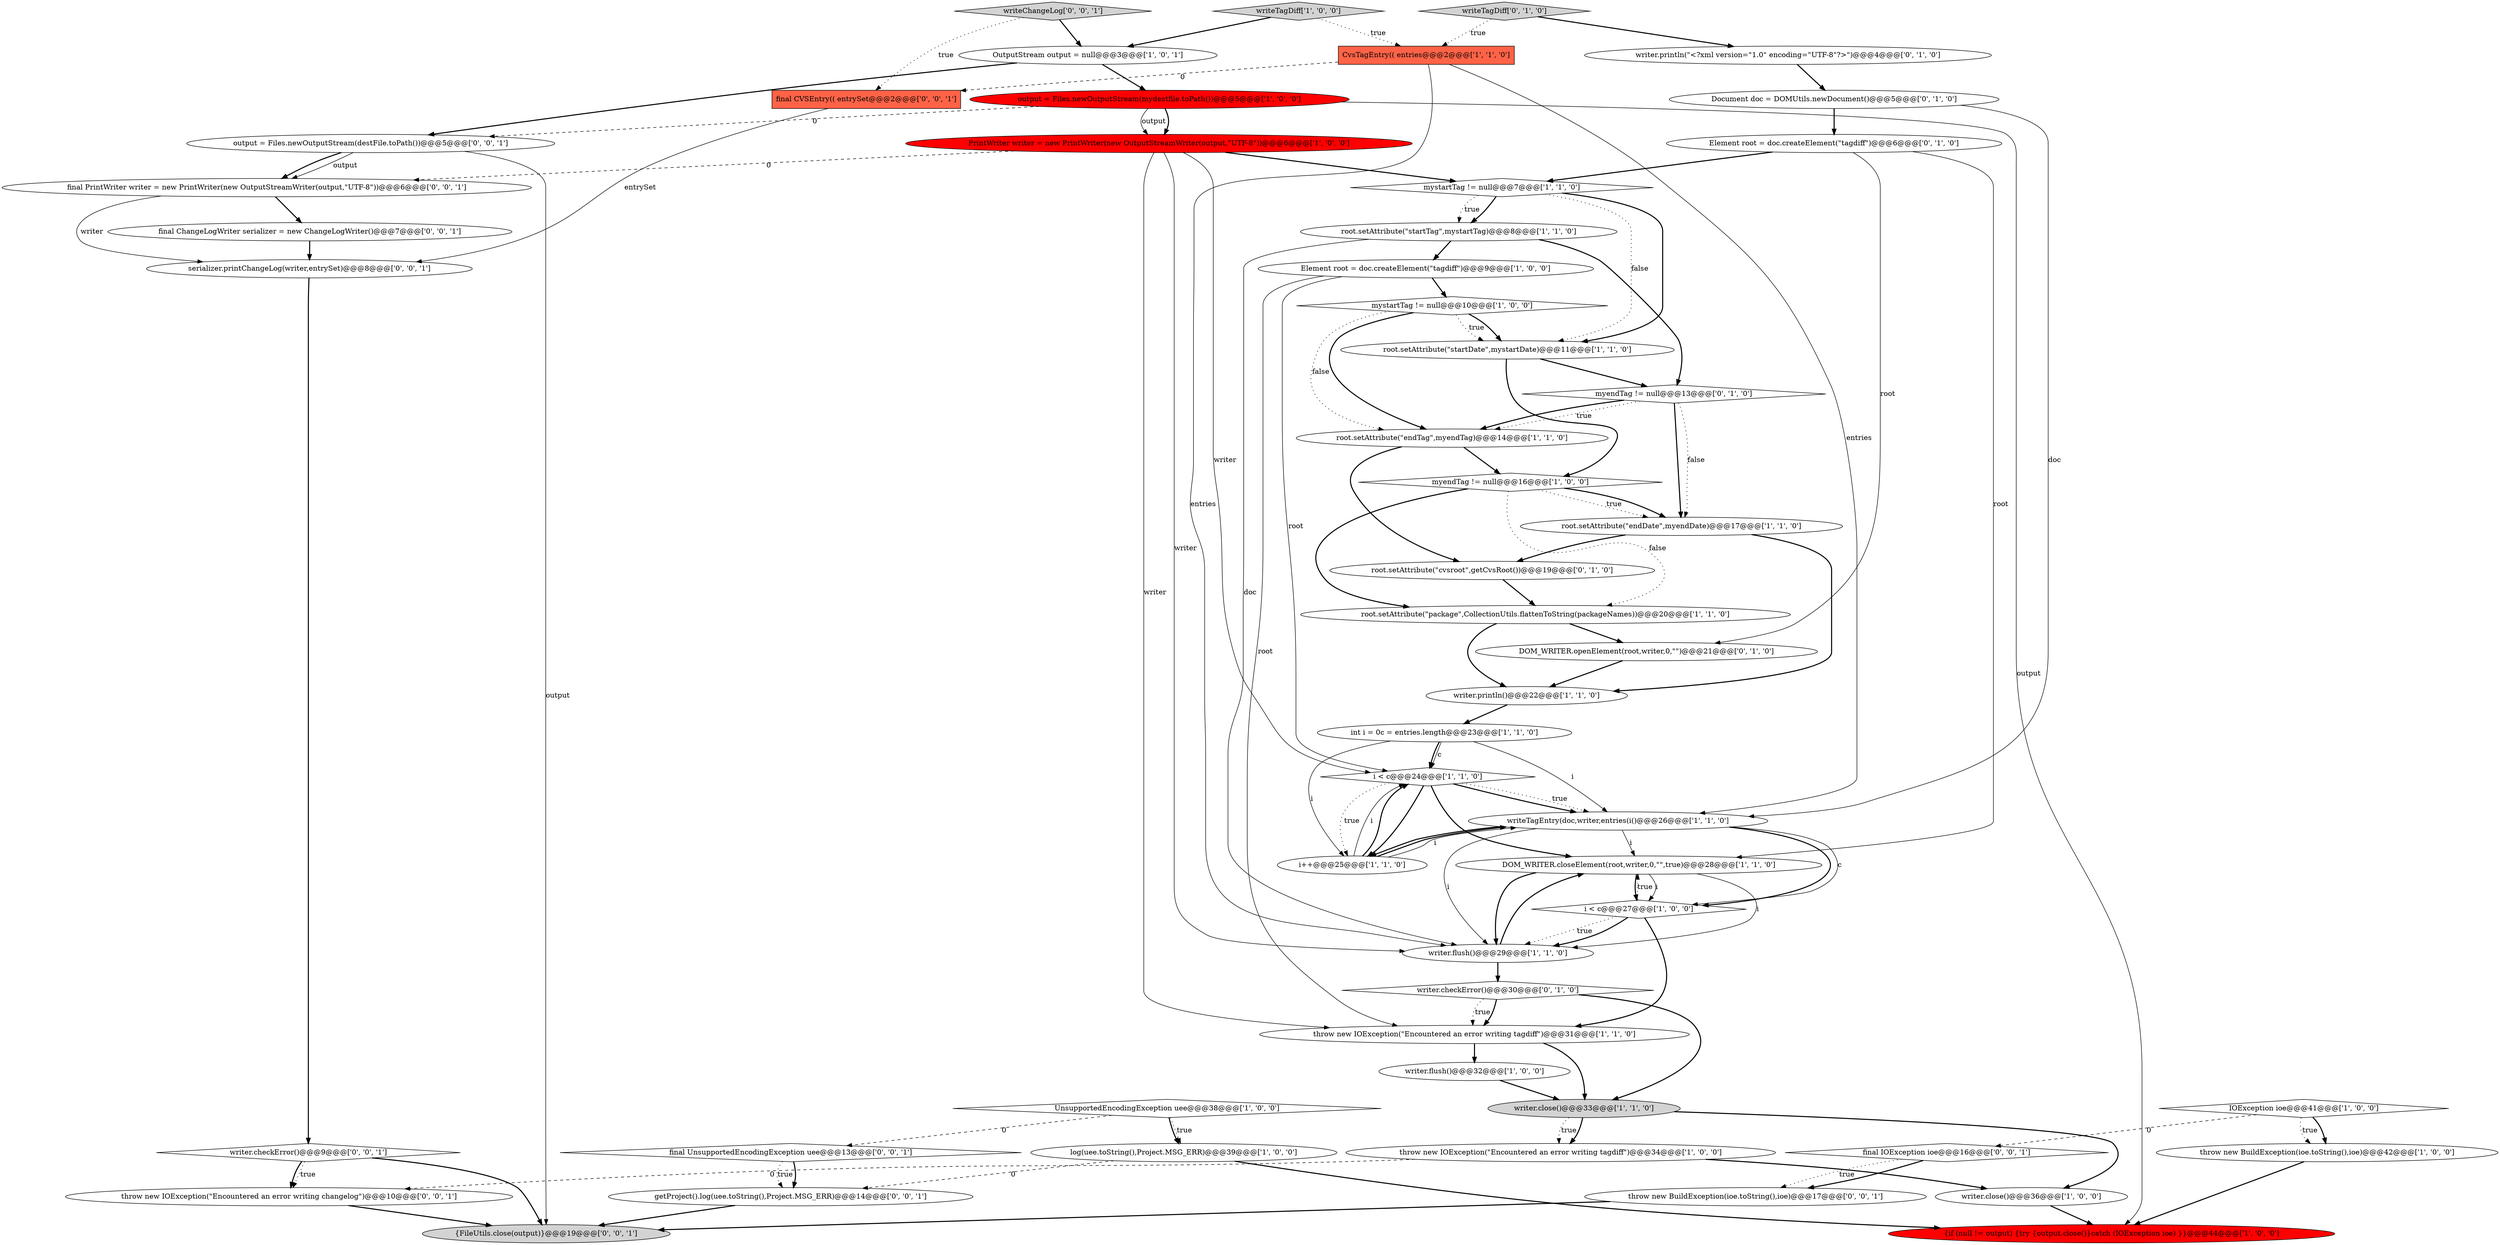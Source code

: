 digraph {
20 [style = filled, label = "OutputStream output = null@@@3@@@['1', '0', '1']", fillcolor = white, shape = ellipse image = "AAA0AAABBB1BBB"];
39 [style = filled, label = "DOM_WRITER.openElement(root,writer,0,\"\")@@@21@@@['0', '1', '0']", fillcolor = white, shape = ellipse image = "AAA0AAABBB2BBB"];
45 [style = filled, label = "final UnsupportedEncodingException uee@@@13@@@['0', '0', '1']", fillcolor = white, shape = diamond image = "AAA0AAABBB3BBB"];
30 [style = filled, label = "root.setAttribute(\"startTag\",mystartTag)@@@8@@@['1', '1', '0']", fillcolor = white, shape = ellipse image = "AAA0AAABBB1BBB"];
9 [style = filled, label = "{if (null != output) {try {output.close()}catch (IOException ioe) }}@@@44@@@['1', '0', '0']", fillcolor = red, shape = ellipse image = "AAA1AAABBB1BBB"];
22 [style = filled, label = "i < c@@@24@@@['1', '1', '0']", fillcolor = white, shape = diamond image = "AAA0AAABBB1BBB"];
26 [style = filled, label = "root.setAttribute(\"startDate\",mystartDate)@@@11@@@['1', '1', '0']", fillcolor = white, shape = ellipse image = "AAA0AAABBB1BBB"];
10 [style = filled, label = "writeTagEntry(doc,writer,entries(i()@@@26@@@['1', '1', '0']", fillcolor = white, shape = ellipse image = "AAA0AAABBB1BBB"];
43 [style = filled, label = "final ChangeLogWriter serializer = new ChangeLogWriter()@@@7@@@['0', '0', '1']", fillcolor = white, shape = ellipse image = "AAA0AAABBB3BBB"];
38 [style = filled, label = "root.setAttribute(\"cvsroot\",getCvsRoot())@@@19@@@['0', '1', '0']", fillcolor = white, shape = ellipse image = "AAA0AAABBB2BBB"];
37 [style = filled, label = "writeTagDiff['0', '1', '0']", fillcolor = lightgray, shape = diamond image = "AAA0AAABBB2BBB"];
46 [style = filled, label = "throw new IOException(\"Encountered an error writing changelog\")@@@10@@@['0', '0', '1']", fillcolor = white, shape = ellipse image = "AAA0AAABBB3BBB"];
1 [style = filled, label = "DOM_WRITER.closeElement(root,writer,0,\"\",true)@@@28@@@['1', '1', '0']", fillcolor = white, shape = ellipse image = "AAA0AAABBB1BBB"];
3 [style = filled, label = "output = Files.newOutputStream(mydestfile.toPath())@@@5@@@['1', '0', '0']", fillcolor = red, shape = ellipse image = "AAA1AAABBB1BBB"];
29 [style = filled, label = "CvsTagEntry(( entries@@@2@@@['1', '1', '0']", fillcolor = tomato, shape = box image = "AAA0AAABBB1BBB"];
31 [style = filled, label = "throw new BuildException(ioe.toString(),ioe)@@@42@@@['1', '0', '0']", fillcolor = white, shape = ellipse image = "AAA0AAABBB1BBB"];
4 [style = filled, label = "UnsupportedEncodingException uee@@@38@@@['1', '0', '0']", fillcolor = white, shape = diamond image = "AAA0AAABBB1BBB"];
12 [style = filled, label = "writer.println()@@@22@@@['1', '1', '0']", fillcolor = white, shape = ellipse image = "AAA0AAABBB1BBB"];
36 [style = filled, label = "Element root = doc.createElement(\"tagdiff\")@@@6@@@['0', '1', '0']", fillcolor = white, shape = ellipse image = "AAA0AAABBB2BBB"];
33 [style = filled, label = "writer.checkError()@@@30@@@['0', '1', '0']", fillcolor = white, shape = diamond image = "AAA0AAABBB2BBB"];
40 [style = filled, label = "serializer.printChangeLog(writer,entrySet)@@@8@@@['0', '0', '1']", fillcolor = white, shape = ellipse image = "AAA0AAABBB3BBB"];
18 [style = filled, label = "i++@@@25@@@['1', '1', '0']", fillcolor = white, shape = ellipse image = "AAA0AAABBB1BBB"];
48 [style = filled, label = "getProject().log(uee.toString(),Project.MSG_ERR)@@@14@@@['0', '0', '1']", fillcolor = white, shape = ellipse image = "AAA0AAABBB3BBB"];
52 [style = filled, label = "{FileUtils.close(output)}@@@19@@@['0', '0', '1']", fillcolor = lightgray, shape = ellipse image = "AAA0AAABBB3BBB"];
41 [style = filled, label = "writeChangeLog['0', '0', '1']", fillcolor = lightgray, shape = diamond image = "AAA0AAABBB3BBB"];
5 [style = filled, label = "writeTagDiff['1', '0', '0']", fillcolor = lightgray, shape = diamond image = "AAA0AAABBB1BBB"];
11 [style = filled, label = "mystartTag != null@@@10@@@['1', '0', '0']", fillcolor = white, shape = diamond image = "AAA0AAABBB1BBB"];
17 [style = filled, label = "writer.close()@@@33@@@['1', '1', '0']", fillcolor = lightgray, shape = ellipse image = "AAA0AAABBB1BBB"];
16 [style = filled, label = "myendTag != null@@@16@@@['1', '0', '0']", fillcolor = white, shape = diamond image = "AAA0AAABBB1BBB"];
49 [style = filled, label = "writer.checkError()@@@9@@@['0', '0', '1']", fillcolor = white, shape = diamond image = "AAA0AAABBB3BBB"];
35 [style = filled, label = "Document doc = DOMUtils.newDocument()@@@5@@@['0', '1', '0']", fillcolor = white, shape = ellipse image = "AAA0AAABBB2BBB"];
27 [style = filled, label = "writer.flush()@@@29@@@['1', '1', '0']", fillcolor = white, shape = ellipse image = "AAA0AAABBB1BBB"];
14 [style = filled, label = "i < c@@@27@@@['1', '0', '0']", fillcolor = white, shape = diamond image = "AAA0AAABBB1BBB"];
19 [style = filled, label = "PrintWriter writer = new PrintWriter(new OutputStreamWriter(output,\"UTF-8\"))@@@6@@@['1', '0', '0']", fillcolor = red, shape = ellipse image = "AAA1AAABBB1BBB"];
42 [style = filled, label = "output = Files.newOutputStream(destFile.toPath())@@@5@@@['0', '0', '1']", fillcolor = white, shape = ellipse image = "AAA0AAABBB3BBB"];
32 [style = filled, label = "writer.println(\"<?xml version=\"1.0\" encoding=\"UTF-8\"?>\")@@@4@@@['0', '1', '0']", fillcolor = white, shape = ellipse image = "AAA0AAABBB2BBB"];
44 [style = filled, label = "final PrintWriter writer = new PrintWriter(new OutputStreamWriter(output,\"UTF-8\"))@@@6@@@['0', '0', '1']", fillcolor = white, shape = ellipse image = "AAA0AAABBB3BBB"];
6 [style = filled, label = "throw new IOException(\"Encountered an error writing tagdiff\")@@@31@@@['1', '1', '0']", fillcolor = white, shape = ellipse image = "AAA0AAABBB1BBB"];
15 [style = filled, label = "writer.flush()@@@32@@@['1', '0', '0']", fillcolor = white, shape = ellipse image = "AAA0AAABBB1BBB"];
34 [style = filled, label = "myendTag != null@@@13@@@['0', '1', '0']", fillcolor = white, shape = diamond image = "AAA0AAABBB2BBB"];
23 [style = filled, label = "throw new IOException(\"Encountered an error writing tagdiff\")@@@34@@@['1', '0', '0']", fillcolor = white, shape = ellipse image = "AAA0AAABBB1BBB"];
25 [style = filled, label = "root.setAttribute(\"package\",CollectionUtils.flattenToString(packageNames))@@@20@@@['1', '1', '0']", fillcolor = white, shape = ellipse image = "AAA0AAABBB1BBB"];
50 [style = filled, label = "throw new BuildException(ioe.toString(),ioe)@@@17@@@['0', '0', '1']", fillcolor = white, shape = ellipse image = "AAA0AAABBB3BBB"];
0 [style = filled, label = "writer.close()@@@36@@@['1', '0', '0']", fillcolor = white, shape = ellipse image = "AAA0AAABBB1BBB"];
24 [style = filled, label = "root.setAttribute(\"endDate\",myendDate)@@@17@@@['1', '1', '0']", fillcolor = white, shape = ellipse image = "AAA0AAABBB1BBB"];
28 [style = filled, label = "log(uee.toString(),Project.MSG_ERR)@@@39@@@['1', '0', '0']", fillcolor = white, shape = ellipse image = "AAA0AAABBB1BBB"];
2 [style = filled, label = "Element root = doc.createElement(\"tagdiff\")@@@9@@@['1', '0', '0']", fillcolor = white, shape = ellipse image = "AAA0AAABBB1BBB"];
47 [style = filled, label = "final CVSEntry(( entrySet@@@2@@@['0', '0', '1']", fillcolor = tomato, shape = box image = "AAA0AAABBB3BBB"];
21 [style = filled, label = "int i = 0c = entries.length@@@23@@@['1', '1', '0']", fillcolor = white, shape = ellipse image = "AAA0AAABBB1BBB"];
13 [style = filled, label = "root.setAttribute(\"endTag\",myendTag)@@@14@@@['1', '1', '0']", fillcolor = white, shape = ellipse image = "AAA0AAABBB1BBB"];
7 [style = filled, label = "IOException ioe@@@41@@@['1', '0', '0']", fillcolor = white, shape = diamond image = "AAA0AAABBB1BBB"];
51 [style = filled, label = "final IOException ioe@@@16@@@['0', '0', '1']", fillcolor = white, shape = diamond image = "AAA0AAABBB3BBB"];
8 [style = filled, label = "mystartTag != null@@@7@@@['1', '1', '0']", fillcolor = white, shape = diamond image = "AAA0AAABBB1BBB"];
8->30 [style = bold, label=""];
32->35 [style = bold, label=""];
8->30 [style = dotted, label="true"];
40->49 [style = bold, label=""];
5->20 [style = bold, label=""];
18->10 [style = solid, label="i"];
31->9 [style = bold, label=""];
26->34 [style = bold, label=""];
1->27 [style = bold, label=""];
28->9 [style = bold, label=""];
7->31 [style = bold, label=""];
45->48 [style = bold, label=""];
41->20 [style = bold, label=""];
19->27 [style = solid, label="writer"];
43->40 [style = bold, label=""];
48->52 [style = bold, label=""];
15->17 [style = bold, label=""];
29->47 [style = dashed, label="0"];
18->22 [style = bold, label=""];
42->44 [style = bold, label=""];
34->24 [style = bold, label=""];
51->50 [style = bold, label=""];
3->19 [style = bold, label=""];
42->52 [style = solid, label="output"];
11->13 [style = bold, label=""];
19->22 [style = solid, label="writer"];
18->22 [style = solid, label="i"];
37->32 [style = bold, label=""];
3->9 [style = solid, label="output"];
27->33 [style = bold, label=""];
5->29 [style = dotted, label="true"];
34->13 [style = dotted, label="true"];
35->10 [style = solid, label="doc"];
10->14 [style = bold, label=""];
12->21 [style = bold, label=""];
34->24 [style = dotted, label="false"];
1->14 [style = solid, label="i"];
19->6 [style = solid, label="writer"];
30->34 [style = bold, label=""];
20->3 [style = bold, label=""];
24->38 [style = bold, label=""];
14->27 [style = dotted, label="true"];
13->16 [style = bold, label=""];
11->26 [style = dotted, label="true"];
17->23 [style = dotted, label="true"];
4->28 [style = dotted, label="true"];
21->22 [style = solid, label="c"];
26->16 [style = bold, label=""];
22->18 [style = bold, label=""];
45->48 [style = dotted, label="true"];
21->22 [style = bold, label=""];
49->46 [style = bold, label=""];
39->12 [style = bold, label=""];
38->25 [style = bold, label=""];
21->10 [style = solid, label="i"];
7->51 [style = dashed, label="0"];
14->1 [style = dotted, label="true"];
29->27 [style = solid, label="entries"];
49->46 [style = dotted, label="true"];
14->6 [style = bold, label=""];
16->24 [style = dotted, label="true"];
11->26 [style = bold, label=""];
3->19 [style = solid, label="output"];
44->40 [style = solid, label="writer"];
6->17 [style = bold, label=""];
10->18 [style = bold, label=""];
24->12 [style = bold, label=""];
22->18 [style = dotted, label="true"];
25->39 [style = bold, label=""];
33->6 [style = dotted, label="true"];
8->26 [style = dotted, label="false"];
16->24 [style = bold, label=""];
7->31 [style = dotted, label="true"];
42->44 [style = solid, label="output"];
10->1 [style = solid, label="i"];
23->0 [style = bold, label=""];
2->6 [style = solid, label="root"];
17->23 [style = bold, label=""];
6->15 [style = bold, label=""];
4->45 [style = dashed, label="0"];
17->0 [style = bold, label=""];
18->10 [style = bold, label=""];
23->46 [style = dashed, label="0"];
21->18 [style = solid, label="i"];
41->47 [style = dotted, label="true"];
22->10 [style = bold, label=""];
36->8 [style = bold, label=""];
20->42 [style = bold, label=""];
30->27 [style = solid, label="doc"];
10->27 [style = solid, label="i"];
14->27 [style = bold, label=""];
22->1 [style = bold, label=""];
2->11 [style = bold, label=""];
33->17 [style = bold, label=""];
11->13 [style = dotted, label="false"];
0->9 [style = bold, label=""];
27->1 [style = bold, label=""];
1->27 [style = solid, label="i"];
22->10 [style = dotted, label="true"];
10->14 [style = solid, label="c"];
33->6 [style = bold, label=""];
34->13 [style = bold, label=""];
16->25 [style = dotted, label="false"];
16->25 [style = bold, label=""];
37->29 [style = dotted, label="true"];
36->1 [style = solid, label="root"];
46->52 [style = bold, label=""];
29->10 [style = solid, label="entries"];
50->52 [style = bold, label=""];
19->8 [style = bold, label=""];
4->28 [style = bold, label=""];
44->43 [style = bold, label=""];
19->44 [style = dashed, label="0"];
28->48 [style = dashed, label="0"];
36->39 [style = solid, label="root"];
49->52 [style = bold, label=""];
25->12 [style = bold, label=""];
2->22 [style = solid, label="root"];
13->38 [style = bold, label=""];
1->14 [style = bold, label=""];
35->36 [style = bold, label=""];
30->2 [style = bold, label=""];
51->50 [style = dotted, label="true"];
47->40 [style = solid, label="entrySet"];
3->42 [style = dashed, label="0"];
8->26 [style = bold, label=""];
}

